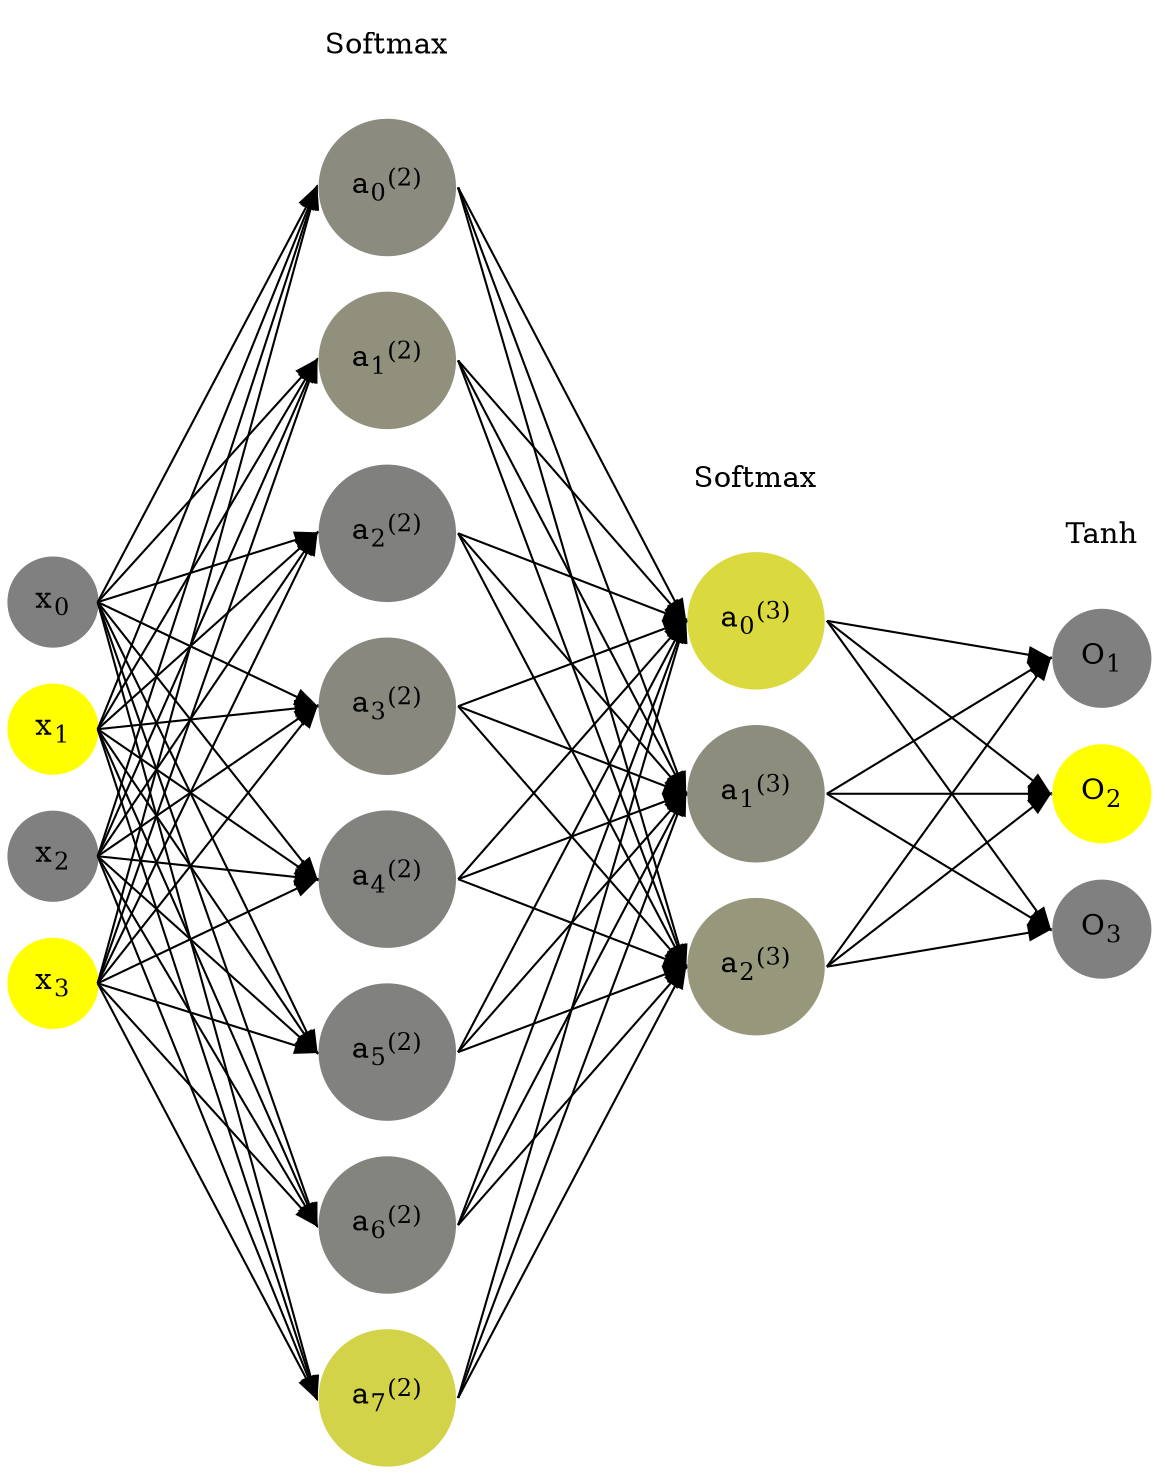 digraph G {
	rankdir = LR;
	splines=false;
	edge[style=invis];
	ranksep= 1.4;
	{
	node [shape=circle, color="0.1667, 0.0, 0.5", style=filled, fillcolor="0.1667, 0.0, 0.5"];
	x0 [label=<x<sub>0</sub>>];
	}
	{
	node [shape=circle, color="0.1667, 1.0, 1.0", style=filled, fillcolor="0.1667, 1.0, 1.0"];
	x1 [label=<x<sub>1</sub>>];
	}
	{
	node [shape=circle, color="0.1667, 0.0, 0.5", style=filled, fillcolor="0.1667, 0.0, 0.5"];
	x2 [label=<x<sub>2</sub>>];
	}
	{
	node [shape=circle, color="0.1667, 1.0, 1.0", style=filled, fillcolor="0.1667, 1.0, 1.0"];
	x3 [label=<x<sub>3</sub>>];
	}
	{
	node [shape=circle, color="0.1667, 0.086453, 0.543226", style=filled, fillcolor="0.1667, 0.086453, 0.543226"];
	a02 [label=<a<sub>0</sub><sup>(2)</sup>>];
	}
	{
	node [shape=circle, color="0.1667, 0.125662, 0.562831", style=filled, fillcolor="0.1667, 0.125662, 0.562831"];
	a12 [label=<a<sub>1</sub><sup>(2)</sup>>];
	}
	{
	node [shape=circle, color="0.1667, 0.005243, 0.502622", style=filled, fillcolor="0.1667, 0.005243, 0.502622"];
	a22 [label=<a<sub>2</sub><sup>(2)</sup>>];
	}
	{
	node [shape=circle, color="0.1667, 0.062897, 0.531448", style=filled, fillcolor="0.1667, 0.062897, 0.531448"];
	a32 [label=<a<sub>3</sub><sup>(2)</sup>>];
	}
	{
	node [shape=circle, color="0.1667, 0.022152, 0.511076", style=filled, fillcolor="0.1667, 0.022152, 0.511076"];
	a42 [label=<a<sub>4</sub><sup>(2)</sup>>];
	}
	{
	node [shape=circle, color="0.1667, 0.009012, 0.504506", style=filled, fillcolor="0.1667, 0.009012, 0.504506"];
	a52 [label=<a<sub>5</sub><sup>(2)</sup>>];
	}
	{
	node [shape=circle, color="0.1667, 0.037827, 0.518914", style=filled, fillcolor="0.1667, 0.037827, 0.518914"];
	a62 [label=<a<sub>6</sub><sup>(2)</sup>>];
	}
	{
	node [shape=circle, color="0.1667, 0.650754, 0.825377", style=filled, fillcolor="0.1667, 0.650754, 0.825377"];
	a72 [label=<a<sub>7</sub><sup>(2)</sup>>];
	}
	{
	node [shape=circle, color="0.1667, 0.709251, 0.854625", style=filled, fillcolor="0.1667, 0.709251, 0.854625"];
	a03 [label=<a<sub>0</sub><sup>(3)</sup>>];
	}
	{
	node [shape=circle, color="0.1667, 0.104935, 0.552468", style=filled, fillcolor="0.1667, 0.104935, 0.552468"];
	a13 [label=<a<sub>1</sub><sup>(3)</sup>>];
	}
	{
	node [shape=circle, color="0.1667, 0.185814, 0.592907", style=filled, fillcolor="0.1667, 0.185814, 0.592907"];
	a23 [label=<a<sub>2</sub><sup>(3)</sup>>];
	}
	{
	node [shape=circle, color="0.1667, 0.0, 0.5", style=filled, fillcolor="0.1667, 0.0, 0.5"];
	O1 [label=<O<sub>1</sub>>];
	}
	{
	node [shape=circle, color="0.1667, 1.0, 1.0", style=filled, fillcolor="0.1667, 1.0, 1.0"];
	O2 [label=<O<sub>2</sub>>];
	}
	{
	node [shape=circle, color="0.1667, 0.0, 0.5", style=filled, fillcolor="0.1667, 0.0, 0.5"];
	O3 [label=<O<sub>3</sub>>];
	}
	{
	rank=same;
	x0->x1->x2->x3;
	}
	{
	rank=same;
	a02->a12->a22->a32->a42->a52->a62->a72;
	}
	{
	rank=same;
	a03->a13->a23;
	}
	{
	rank=same;
	O1->O2->O3;
	}
	l1 [shape=plaintext,label="Softmax"];
	l1->a02;
	{rank=same; l1;a02};
	l2 [shape=plaintext,label="Softmax"];
	l2->a03;
	{rank=same; l2;a03};
	l3 [shape=plaintext,label="Tanh"];
	l3->O1;
	{rank=same; l3;O1};
edge[style=solid, tailport=e, headport=w];
	{x0;x1;x2;x3} -> {a02;a12;a22;a32;a42;a52;a62;a72};
	{a02;a12;a22;a32;a42;a52;a62;a72} -> {a03;a13;a23};
	{a03;a13;a23} -> {O1,O2,O3};
}